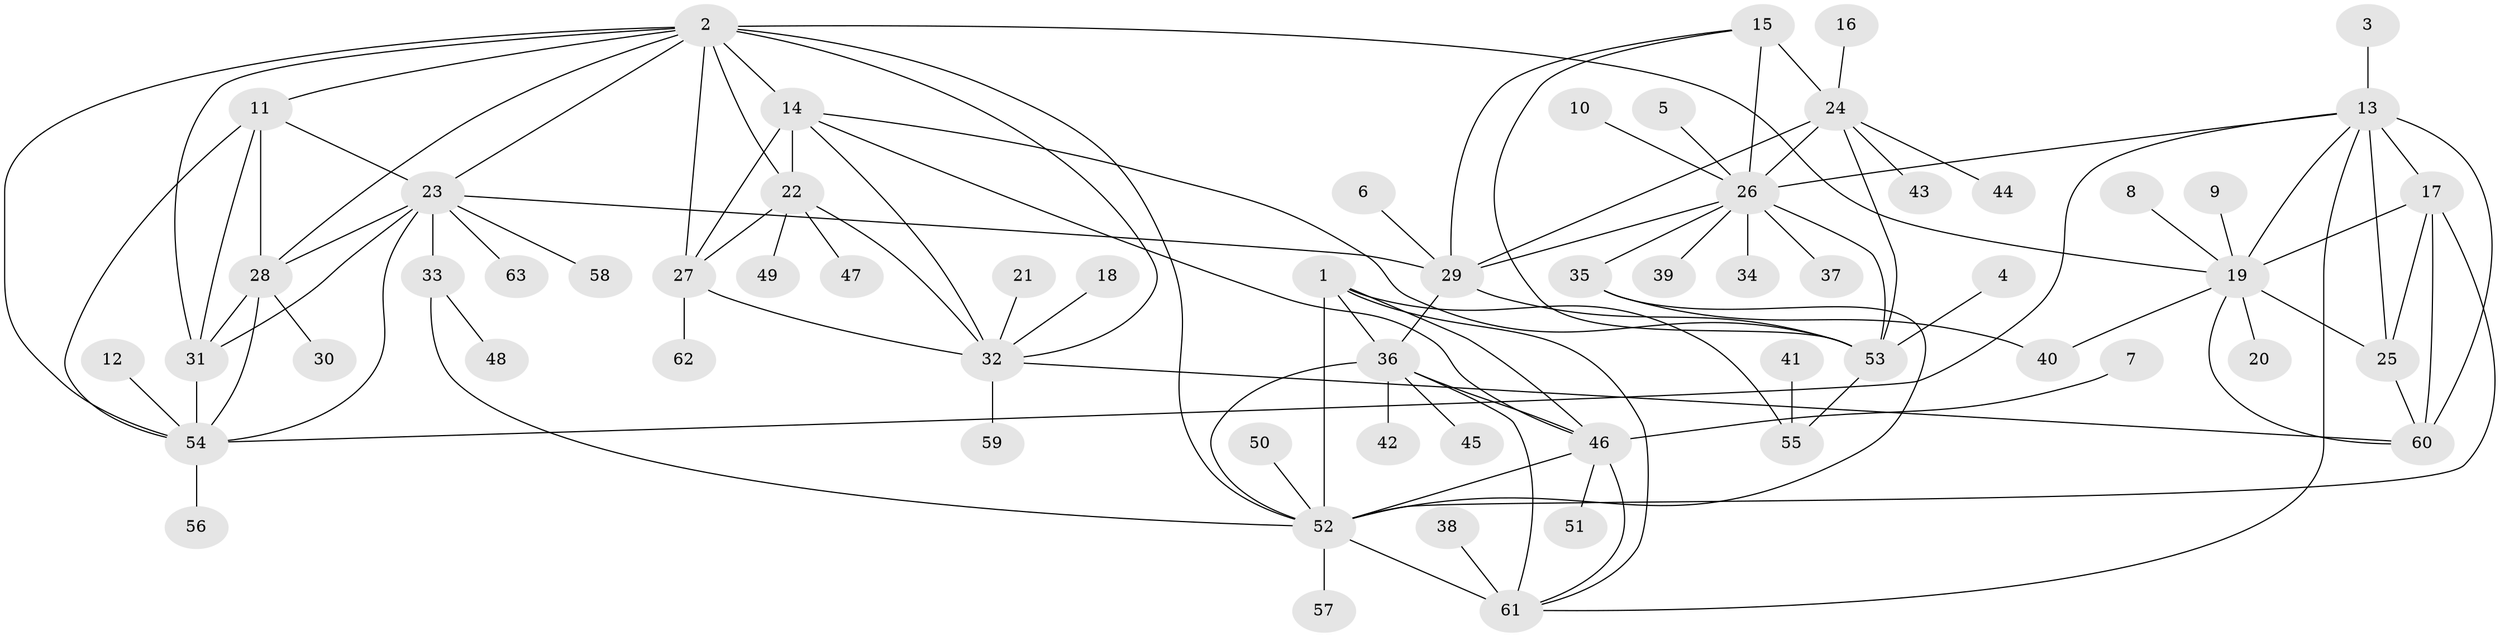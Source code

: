 // original degree distribution, {9: 0.024390243902439025, 5: 0.016260162601626018, 10: 0.032520325203252036, 7: 0.04065040650406504, 14: 0.008130081300813009, 6: 0.032520325203252036, 8: 0.08130081300813008, 11: 0.008130081300813009, 12: 0.008130081300813009, 2: 0.10569105691056911, 1: 0.6097560975609756, 4: 0.016260162601626018, 3: 0.016260162601626018}
// Generated by graph-tools (version 1.1) at 2025/26/03/09/25 03:26:34]
// undirected, 63 vertices, 108 edges
graph export_dot {
graph [start="1"]
  node [color=gray90,style=filled];
  1;
  2;
  3;
  4;
  5;
  6;
  7;
  8;
  9;
  10;
  11;
  12;
  13;
  14;
  15;
  16;
  17;
  18;
  19;
  20;
  21;
  22;
  23;
  24;
  25;
  26;
  27;
  28;
  29;
  30;
  31;
  32;
  33;
  34;
  35;
  36;
  37;
  38;
  39;
  40;
  41;
  42;
  43;
  44;
  45;
  46;
  47;
  48;
  49;
  50;
  51;
  52;
  53;
  54;
  55;
  56;
  57;
  58;
  59;
  60;
  61;
  62;
  63;
  1 -- 36 [weight=1.0];
  1 -- 46 [weight=1.0];
  1 -- 52 [weight=2.0];
  1 -- 55 [weight=1.0];
  1 -- 61 [weight=1.0];
  2 -- 11 [weight=1.0];
  2 -- 14 [weight=1.0];
  2 -- 19 [weight=1.0];
  2 -- 22 [weight=2.0];
  2 -- 23 [weight=1.0];
  2 -- 27 [weight=1.0];
  2 -- 28 [weight=1.0];
  2 -- 31 [weight=1.0];
  2 -- 32 [weight=1.0];
  2 -- 52 [weight=1.0];
  2 -- 54 [weight=1.0];
  3 -- 13 [weight=1.0];
  4 -- 53 [weight=1.0];
  5 -- 26 [weight=1.0];
  6 -- 29 [weight=1.0];
  7 -- 46 [weight=1.0];
  8 -- 19 [weight=1.0];
  9 -- 19 [weight=1.0];
  10 -- 26 [weight=1.0];
  11 -- 23 [weight=1.0];
  11 -- 28 [weight=1.0];
  11 -- 31 [weight=1.0];
  11 -- 54 [weight=1.0];
  12 -- 54 [weight=1.0];
  13 -- 17 [weight=2.0];
  13 -- 19 [weight=2.0];
  13 -- 25 [weight=2.0];
  13 -- 26 [weight=1.0];
  13 -- 54 [weight=1.0];
  13 -- 60 [weight=2.0];
  13 -- 61 [weight=1.0];
  14 -- 22 [weight=2.0];
  14 -- 27 [weight=1.0];
  14 -- 32 [weight=1.0];
  14 -- 46 [weight=1.0];
  14 -- 53 [weight=1.0];
  15 -- 24 [weight=2.0];
  15 -- 26 [weight=1.0];
  15 -- 29 [weight=1.0];
  15 -- 53 [weight=1.0];
  16 -- 24 [weight=1.0];
  17 -- 19 [weight=1.0];
  17 -- 25 [weight=1.0];
  17 -- 52 [weight=1.0];
  17 -- 60 [weight=1.0];
  18 -- 32 [weight=1.0];
  19 -- 20 [weight=1.0];
  19 -- 25 [weight=1.0];
  19 -- 40 [weight=1.0];
  19 -- 60 [weight=1.0];
  21 -- 32 [weight=1.0];
  22 -- 27 [weight=2.0];
  22 -- 32 [weight=2.0];
  22 -- 47 [weight=1.0];
  22 -- 49 [weight=1.0];
  23 -- 28 [weight=1.0];
  23 -- 29 [weight=1.0];
  23 -- 31 [weight=1.0];
  23 -- 33 [weight=1.0];
  23 -- 54 [weight=1.0];
  23 -- 58 [weight=1.0];
  23 -- 63 [weight=1.0];
  24 -- 26 [weight=2.0];
  24 -- 29 [weight=2.0];
  24 -- 43 [weight=1.0];
  24 -- 44 [weight=1.0];
  24 -- 53 [weight=2.0];
  25 -- 60 [weight=1.0];
  26 -- 29 [weight=1.0];
  26 -- 34 [weight=1.0];
  26 -- 35 [weight=1.0];
  26 -- 37 [weight=1.0];
  26 -- 39 [weight=1.0];
  26 -- 53 [weight=1.0];
  27 -- 32 [weight=1.0];
  27 -- 62 [weight=1.0];
  28 -- 30 [weight=1.0];
  28 -- 31 [weight=1.0];
  28 -- 54 [weight=1.0];
  29 -- 36 [weight=1.0];
  29 -- 53 [weight=1.0];
  31 -- 54 [weight=1.0];
  32 -- 59 [weight=1.0];
  32 -- 60 [weight=1.0];
  33 -- 48 [weight=1.0];
  33 -- 52 [weight=1.0];
  35 -- 40 [weight=1.0];
  35 -- 52 [weight=1.0];
  36 -- 42 [weight=1.0];
  36 -- 45 [weight=1.0];
  36 -- 46 [weight=1.0];
  36 -- 52 [weight=2.0];
  36 -- 61 [weight=1.0];
  38 -- 61 [weight=1.0];
  41 -- 55 [weight=1.0];
  46 -- 51 [weight=1.0];
  46 -- 52 [weight=2.0];
  46 -- 61 [weight=1.0];
  50 -- 52 [weight=1.0];
  52 -- 57 [weight=1.0];
  52 -- 61 [weight=2.0];
  53 -- 55 [weight=1.0];
  54 -- 56 [weight=1.0];
}
